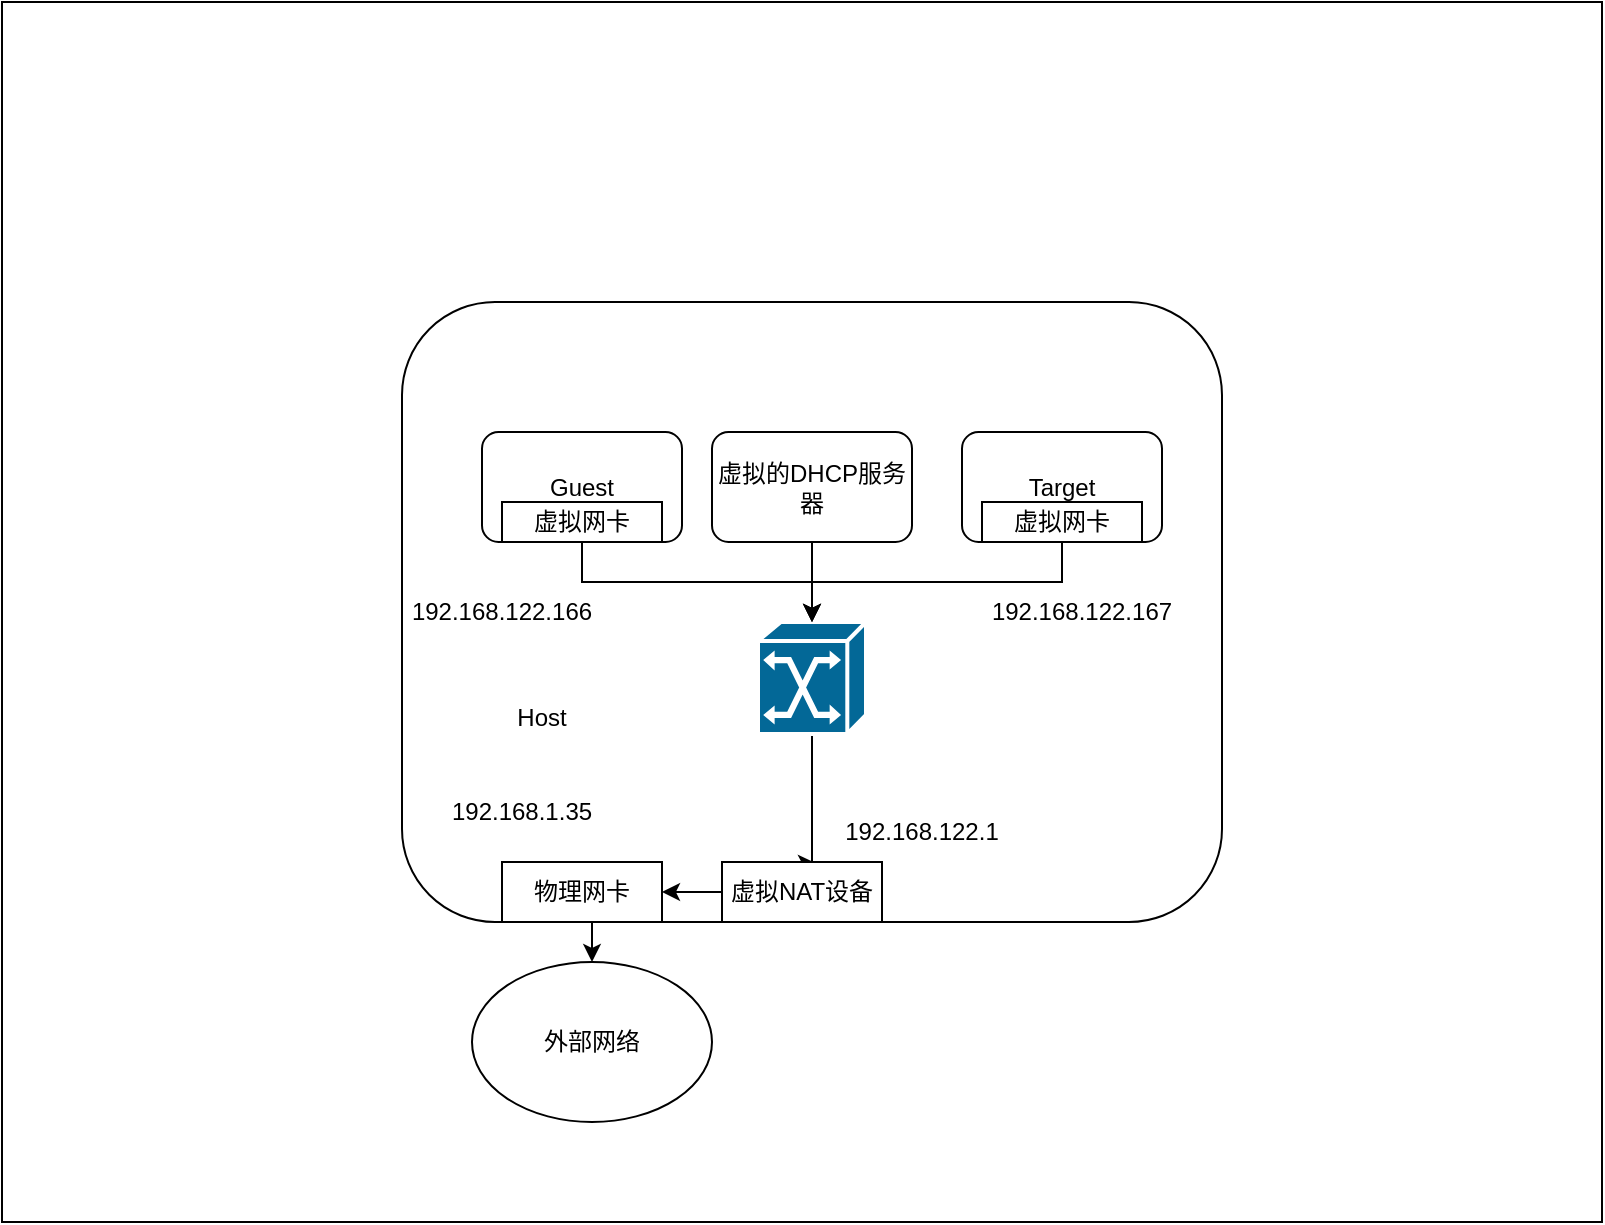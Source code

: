 <mxfile version="20.5.1" type="github">
  <diagram id="6a731a19-8d31-9384-78a2-239565b7b9f0" name="Page-1">
    <mxGraphModel dx="1209" dy="634" grid="1" gridSize="10" guides="1" tooltips="1" connect="1" arrows="1" fold="1" page="1" pageScale="1" pageWidth="827" pageHeight="1169" background="none" math="0" shadow="0">
      <root>
        <mxCell id="0" />
        <mxCell id="1" parent="0" />
        <mxCell id="qitoYGK0ikFyKA9Qfu_o-2258" value="" style="rounded=0;whiteSpace=wrap;html=1;" vertex="1" parent="1">
          <mxGeometry x="50" y="110" width="800" height="610" as="geometry" />
        </mxCell>
        <mxCell id="qitoYGK0ikFyKA9Qfu_o-2259" value="" style="rounded=1;whiteSpace=wrap;html=1;" vertex="1" parent="1">
          <mxGeometry x="250" y="260" width="410" height="310" as="geometry" />
        </mxCell>
        <mxCell id="qitoYGK0ikFyKA9Qfu_o-2280" style="edgeStyle=orthogonalEdgeStyle;rounded=0;orthogonalLoop=1;jettySize=auto;html=1;exitX=0.5;exitY=1;exitDx=0;exitDy=0;exitPerimeter=0;entryX=0.588;entryY=0.022;entryDx=0;entryDy=0;entryPerimeter=0;" edge="1" parent="1" source="qitoYGK0ikFyKA9Qfu_o-2257" target="qitoYGK0ikFyKA9Qfu_o-2265">
          <mxGeometry relative="1" as="geometry">
            <Array as="points">
              <mxPoint x="455" y="541" />
            </Array>
          </mxGeometry>
        </mxCell>
        <mxCell id="qitoYGK0ikFyKA9Qfu_o-2257" value="" style="shape=mxgraph.cisco.switches.atm_switch;sketch=0;html=1;pointerEvents=1;dashed=0;fillColor=#036897;strokeColor=#ffffff;strokeWidth=2;verticalLabelPosition=bottom;verticalAlign=top;align=center;outlineConnect=0;" vertex="1" parent="1">
          <mxGeometry x="428" y="420" width="54" height="56" as="geometry" />
        </mxCell>
        <mxCell id="qitoYGK0ikFyKA9Qfu_o-2267" style="edgeStyle=orthogonalEdgeStyle;rounded=0;orthogonalLoop=1;jettySize=auto;html=1;exitX=0.5;exitY=1;exitDx=0;exitDy=0;" edge="1" parent="1" source="qitoYGK0ikFyKA9Qfu_o-2260" target="qitoYGK0ikFyKA9Qfu_o-2257">
          <mxGeometry relative="1" as="geometry" />
        </mxCell>
        <mxCell id="qitoYGK0ikFyKA9Qfu_o-2260" value="Guest" style="rounded=1;whiteSpace=wrap;html=1;" vertex="1" parent="1">
          <mxGeometry x="290" y="325" width="100" height="55" as="geometry" />
        </mxCell>
        <mxCell id="qitoYGK0ikFyKA9Qfu_o-2271" style="edgeStyle=orthogonalEdgeStyle;rounded=0;orthogonalLoop=1;jettySize=auto;html=1;exitX=0.5;exitY=1;exitDx=0;exitDy=0;entryX=0.5;entryY=0;entryDx=0;entryDy=0;entryPerimeter=0;" edge="1" parent="1" source="qitoYGK0ikFyKA9Qfu_o-2262" target="qitoYGK0ikFyKA9Qfu_o-2257">
          <mxGeometry relative="1" as="geometry" />
        </mxCell>
        <mxCell id="qitoYGK0ikFyKA9Qfu_o-2262" value="虚拟的DHCP服务器" style="rounded=1;whiteSpace=wrap;html=1;" vertex="1" parent="1">
          <mxGeometry x="405" y="325" width="100" height="55" as="geometry" />
        </mxCell>
        <mxCell id="qitoYGK0ikFyKA9Qfu_o-2270" style="edgeStyle=orthogonalEdgeStyle;rounded=0;orthogonalLoop=1;jettySize=auto;html=1;exitX=0.5;exitY=1;exitDx=0;exitDy=0;" edge="1" parent="1" source="qitoYGK0ikFyKA9Qfu_o-2263" target="qitoYGK0ikFyKA9Qfu_o-2257">
          <mxGeometry relative="1" as="geometry" />
        </mxCell>
        <mxCell id="qitoYGK0ikFyKA9Qfu_o-2263" value="Target" style="rounded=1;whiteSpace=wrap;html=1;" vertex="1" parent="1">
          <mxGeometry x="530" y="325" width="100" height="55" as="geometry" />
        </mxCell>
        <mxCell id="qitoYGK0ikFyKA9Qfu_o-2276" style="edgeStyle=orthogonalEdgeStyle;rounded=0;orthogonalLoop=1;jettySize=auto;html=1;exitX=0.5;exitY=1;exitDx=0;exitDy=0;entryX=0.5;entryY=0;entryDx=0;entryDy=0;" edge="1" parent="1" source="qitoYGK0ikFyKA9Qfu_o-2264" target="qitoYGK0ikFyKA9Qfu_o-2275">
          <mxGeometry relative="1" as="geometry" />
        </mxCell>
        <mxCell id="qitoYGK0ikFyKA9Qfu_o-2264" value="物理网卡" style="rounded=0;whiteSpace=wrap;html=1;" vertex="1" parent="1">
          <mxGeometry x="300" y="540" width="80" height="30" as="geometry" />
        </mxCell>
        <mxCell id="qitoYGK0ikFyKA9Qfu_o-2278" style="edgeStyle=orthogonalEdgeStyle;rounded=0;orthogonalLoop=1;jettySize=auto;html=1;exitX=0;exitY=0.5;exitDx=0;exitDy=0;entryX=1;entryY=0.5;entryDx=0;entryDy=0;" edge="1" parent="1" source="qitoYGK0ikFyKA9Qfu_o-2265" target="qitoYGK0ikFyKA9Qfu_o-2264">
          <mxGeometry relative="1" as="geometry" />
        </mxCell>
        <mxCell id="qitoYGK0ikFyKA9Qfu_o-2265" value="虚拟NAT设备" style="rounded=0;whiteSpace=wrap;html=1;" vertex="1" parent="1">
          <mxGeometry x="410" y="540" width="80" height="30" as="geometry" />
        </mxCell>
        <mxCell id="qitoYGK0ikFyKA9Qfu_o-2266" value="Host" style="text;html=1;strokeColor=none;fillColor=none;align=center;verticalAlign=middle;whiteSpace=wrap;rounded=0;" vertex="1" parent="1">
          <mxGeometry x="290" y="453" width="60" height="30" as="geometry" />
        </mxCell>
        <mxCell id="qitoYGK0ikFyKA9Qfu_o-2272" value="虚拟网卡" style="rounded=0;whiteSpace=wrap;html=1;" vertex="1" parent="1">
          <mxGeometry x="300" y="360" width="80" height="20" as="geometry" />
        </mxCell>
        <mxCell id="qitoYGK0ikFyKA9Qfu_o-2274" value="虚拟网卡" style="rounded=0;whiteSpace=wrap;html=1;" vertex="1" parent="1">
          <mxGeometry x="540" y="360" width="80" height="20" as="geometry" />
        </mxCell>
        <mxCell id="qitoYGK0ikFyKA9Qfu_o-2275" value="外部网络" style="ellipse;whiteSpace=wrap;html=1;" vertex="1" parent="1">
          <mxGeometry x="285" y="590" width="120" height="80" as="geometry" />
        </mxCell>
        <mxCell id="qitoYGK0ikFyKA9Qfu_o-2277" style="edgeStyle=orthogonalEdgeStyle;rounded=0;orthogonalLoop=1;jettySize=auto;html=1;exitX=0.5;exitY=1;exitDx=0;exitDy=0;exitPerimeter=0;" edge="1" parent="1" source="qitoYGK0ikFyKA9Qfu_o-2257" target="qitoYGK0ikFyKA9Qfu_o-2257">
          <mxGeometry relative="1" as="geometry" />
        </mxCell>
        <mxCell id="qitoYGK0ikFyKA9Qfu_o-2281" value="192.168.122.166" style="text;html=1;strokeColor=none;fillColor=none;align=center;verticalAlign=middle;whiteSpace=wrap;rounded=0;" vertex="1" parent="1">
          <mxGeometry x="270" y="400" width="60" height="30" as="geometry" />
        </mxCell>
        <mxCell id="qitoYGK0ikFyKA9Qfu_o-2282" value="192.168.122.167" style="text;html=1;strokeColor=none;fillColor=none;align=center;verticalAlign=middle;whiteSpace=wrap;rounded=0;" vertex="1" parent="1">
          <mxGeometry x="560" y="400" width="60" height="30" as="geometry" />
        </mxCell>
        <mxCell id="qitoYGK0ikFyKA9Qfu_o-2283" value="192.168.1.35" style="text;html=1;strokeColor=none;fillColor=none;align=center;verticalAlign=middle;whiteSpace=wrap;rounded=0;" vertex="1" parent="1">
          <mxGeometry x="280" y="500" width="60" height="30" as="geometry" />
        </mxCell>
        <mxCell id="qitoYGK0ikFyKA9Qfu_o-2284" value="192.168.122.1" style="text;html=1;strokeColor=none;fillColor=none;align=center;verticalAlign=middle;whiteSpace=wrap;rounded=0;" vertex="1" parent="1">
          <mxGeometry x="480" y="510" width="60" height="30" as="geometry" />
        </mxCell>
      </root>
    </mxGraphModel>
  </diagram>
</mxfile>
